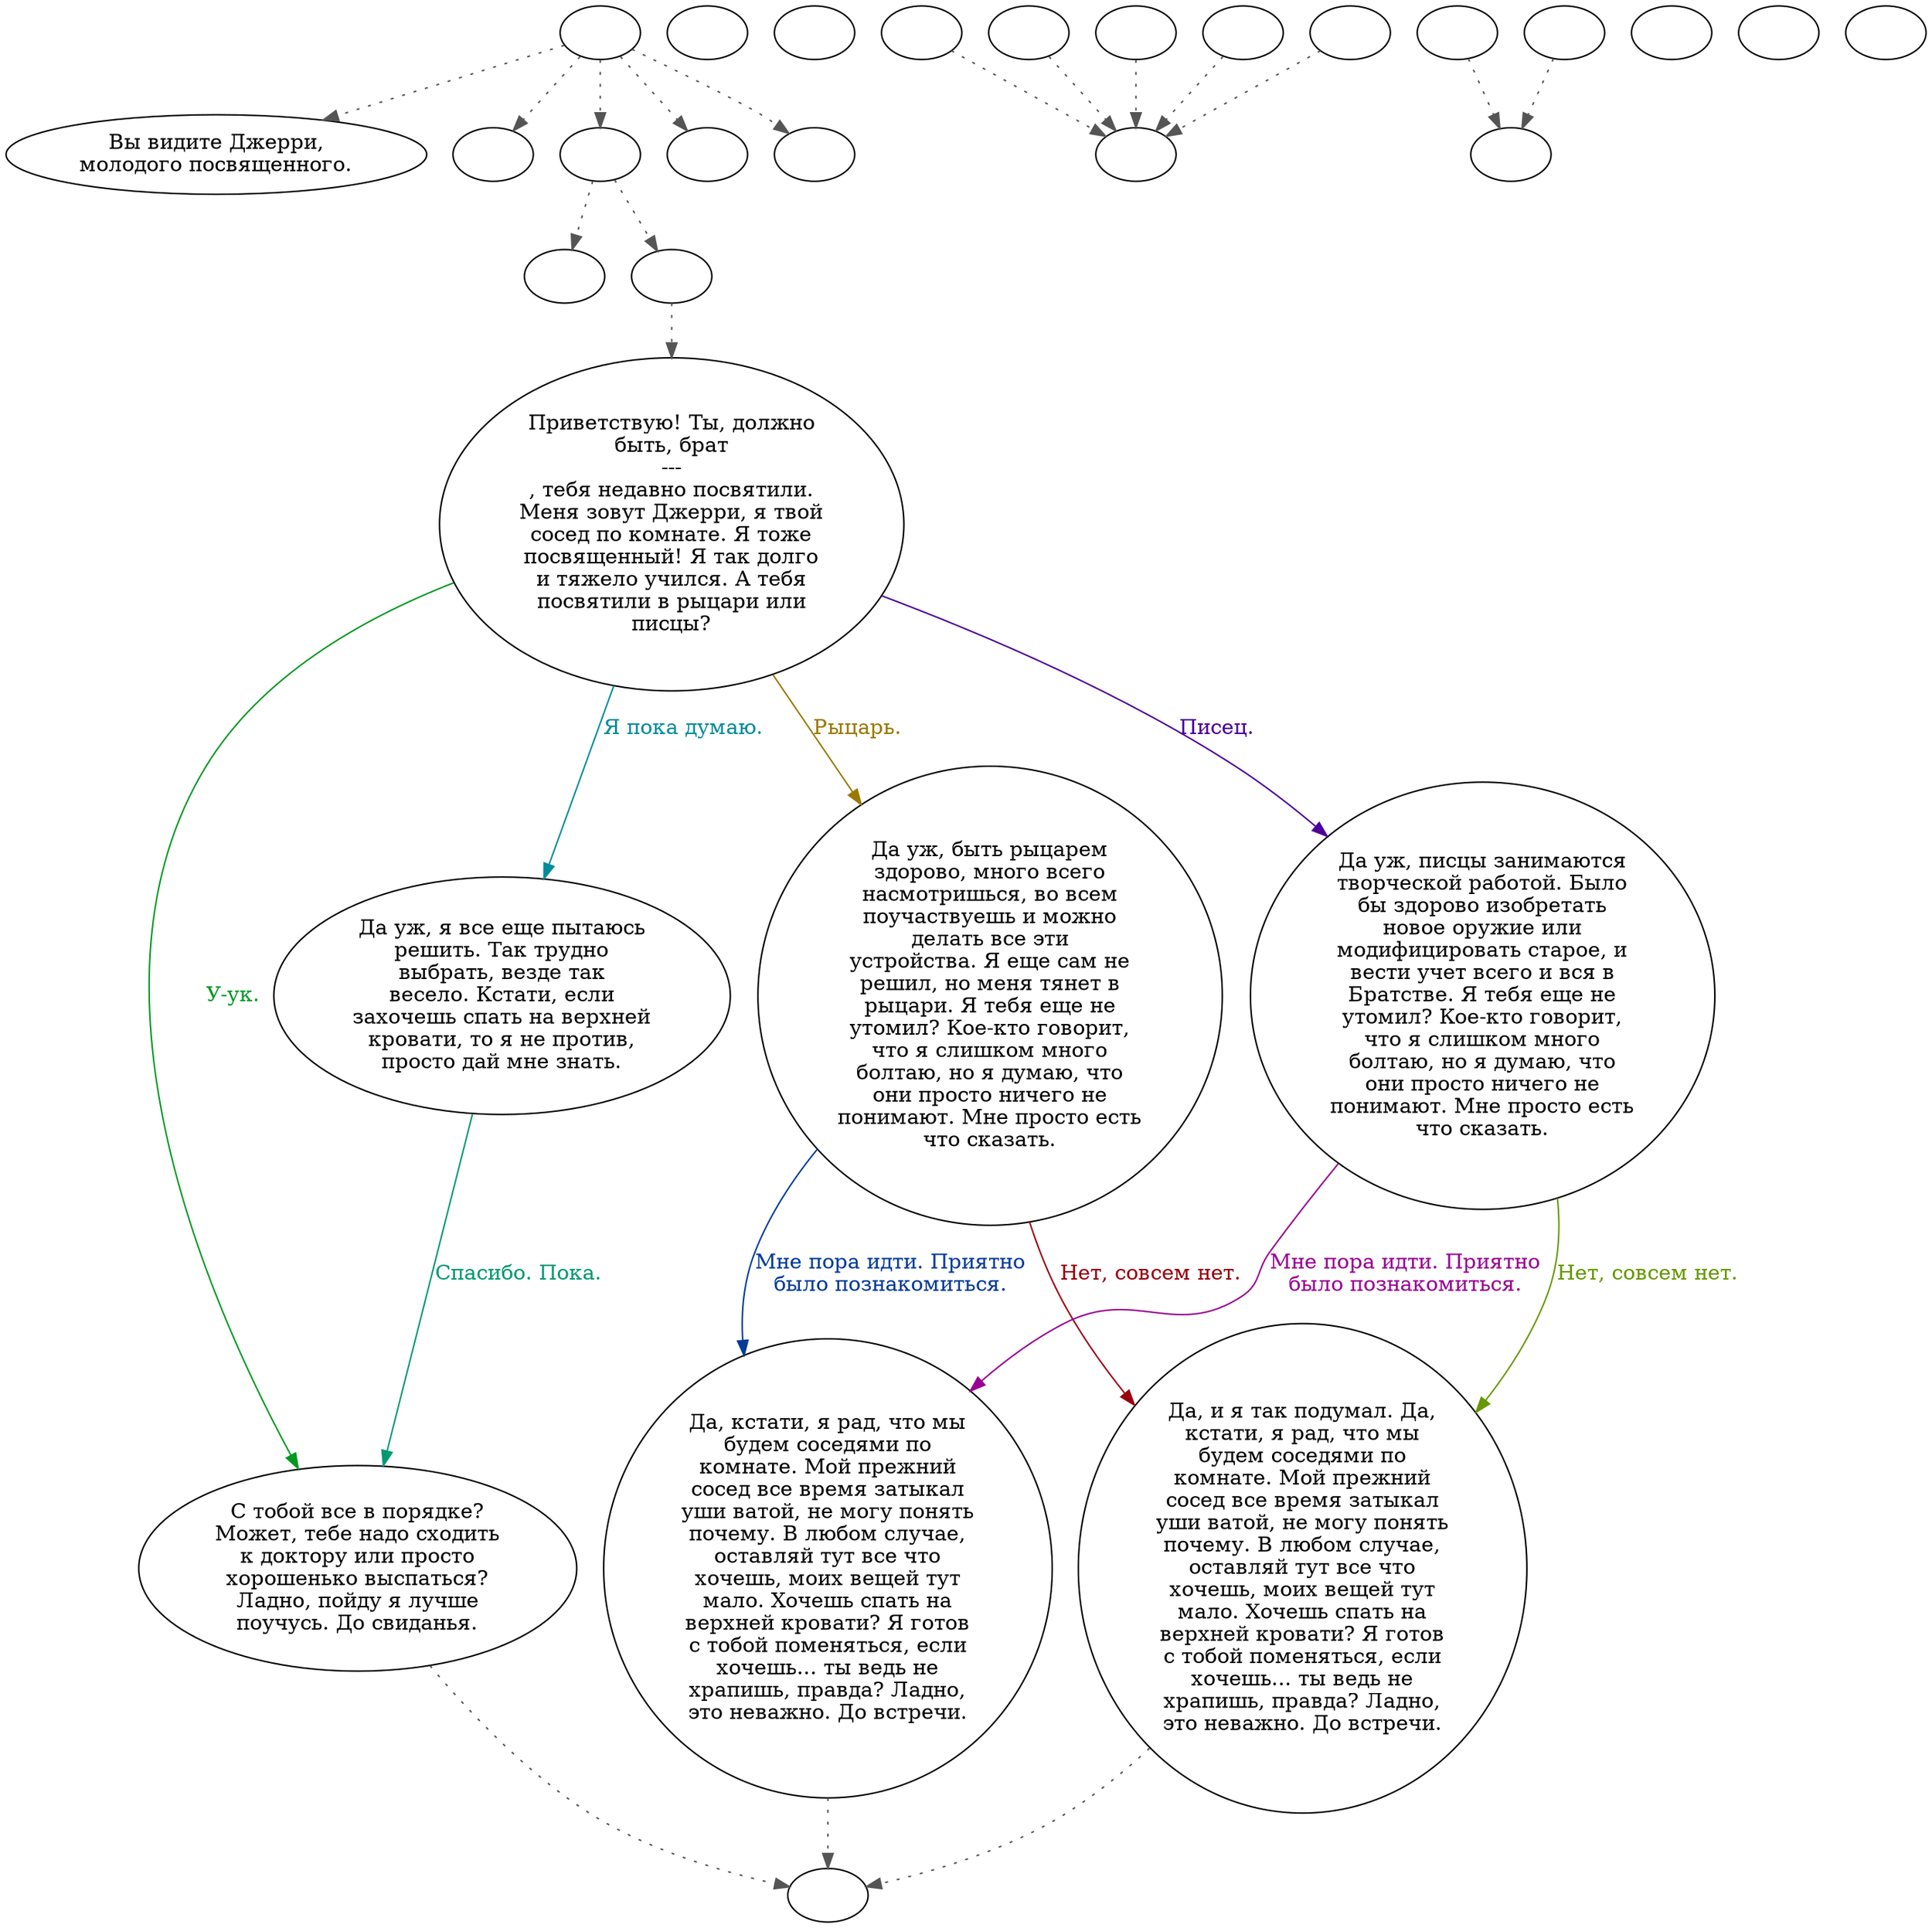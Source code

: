 digraph rd1init {
  "start" [style=filled       fillcolor="#FFFFFF"       color="#000000"]
  "start" -> "look_at_p_proc" [style=dotted color="#555555"]
  "start" -> "pickup_p_proc" [style=dotted color="#555555"]
  "start" -> "talk_p_proc" [style=dotted color="#555555"]
  "start" -> "critter_p_proc" [style=dotted color="#555555"]
  "start" -> "destroy_p_proc" [style=dotted color="#555555"]
  "start" [label=""]
  "combat" [style=filled       fillcolor="#FFFFFF"       color="#000000"]
  "combat" [label=""]
  "critter_p_proc" [style=filled       fillcolor="#FFFFFF"       color="#000000"]
  "critter_p_proc" [label=""]
  "pickup_p_proc" [style=filled       fillcolor="#FFFFFF"       color="#000000"]
  "pickup_p_proc" [label=""]
  "talk_p_proc" [style=filled       fillcolor="#FFFFFF"       color="#000000"]
  "talk_p_proc" -> "goto07" [style=dotted color="#555555"]
  "talk_p_proc" -> "do_dialog" [style=dotted color="#555555"]
  "talk_p_proc" [label=""]
  "destroy_p_proc" [style=filled       fillcolor="#FFFFFF"       color="#000000"]
  "destroy_p_proc" [label=""]
  "look_at_p_proc" [style=filled       fillcolor="#FFFFFF"       color="#000000"]
  "look_at_p_proc" [label="Вы видите Джерри,\nмолодого посвященного."]
  "goto00" [style=filled       fillcolor="#FFFFFF"       color="#000000"]
  "goto00" [label="Приветствую! Ты, должно\nбыть, брат\n---\n, тебя недавно посвятили.\nМеня зовут Джерри, я твой\nсосед по комнате. Я тоже\nпосвященный! Я так долго\nи тяжело учился. А тебя\nпосвятили в рыцари или\nписцы?"]
  "goto00" -> "goto03" [label="Я пока думаю." color="#008C99" fontcolor="#008C99"]
  "goto00" -> "goto01" [label="Рыцарь." color="#997900" fontcolor="#997900"]
  "goto00" -> "goto02" [label="Писец." color="#4C0099" fontcolor="#4C0099"]
  "goto00" -> "goto04" [label="У-ук." color="#009920" fontcolor="#009920"]
  "goto01" [style=filled       fillcolor="#FFFFFF"       color="#000000"]
  "goto01" [label="Да уж, быть рыцарем\nздорово, много всего\nнасмотришься, во всем\nпоучаствуешь и можно\nделать все эти\nустройства. Я еще сам не\nрешил, но меня тянет в\nрыцари. Я тебя еще не\nутомил? Кое-кто говорит,\nчто я слишком много\nболтаю, но я думаю, что\nони просто ничего не\nпонимают. Мне просто есть\nчто сказать."]
  "goto01" -> "goto06" [label="Нет, совсем нет." color="#99000D" fontcolor="#99000D"]
  "goto01" -> "goto05" [label="Мне пора идти. Приятно\nбыло познакомиться." color="#003A99" fontcolor="#003A99"]
  "goto02" [style=filled       fillcolor="#FFFFFF"       color="#000000"]
  "goto02" [label="Да уж, писцы занимаются\nтворческой работой. Было\nбы здорово изобретать\nновое оружие или\nмодифицировать старое, и\nвести учет всего и вся в\nБратстве. Я тебя еще не\nутомил? Кое-кто говорит,\nчто я слишком много\nболтаю, но я думаю, что\nони просто ничего не\nпонимают. Мне просто есть\nчто сказать."]
  "goto02" -> "goto06" [label="Нет, совсем нет." color="#669900" fontcolor="#669900"]
  "goto02" -> "goto05" [label="Мне пора идти. Приятно\nбыло познакомиться." color="#990093" fontcolor="#990093"]
  "goto03" [style=filled       fillcolor="#FFFFFF"       color="#000000"]
  "goto03" [label="Да уж, я все еще пытаюсь\nрешить. Так трудно\nвыбрать, везде так\nвесело. Кстати, если\nзахочешь спать на верхней\nкровати, то я не против,\nпросто дай мне знать."]
  "goto03" -> "goto04" [label="Спасибо. Пока." color="#009972" fontcolor="#009972"]
  "goto04" [style=filled       fillcolor="#FFFFFF"       color="#000000"]
  "goto04" -> "dialog_end" [style=dotted color="#555555"]
  "goto04" [label="С тобой все в порядке?\nМожет, тебе надо сходить\nк доктору или просто\nхорошенько выспаться?\nЛадно, пойду я лучше\nпоучусь. До свиданья."]
  "goto05" [style=filled       fillcolor="#FFFFFF"       color="#000000"]
  "goto05" -> "dialog_end" [style=dotted color="#555555"]
  "goto05" [label="Да, кстати, я рад, что мы\nбудем соседями по\nкомнате. Мой прежний\nсосед все время затыкал\nуши ватой, не могу понять\nпочему. В любом случае,\nоставляй тут все что\nхочешь, моих вещей тут\nмало. Хочешь спать на\nверхней кровати? Я готов\nс тобой поменяться, если\nхочешь... ты ведь не\nхрапишь, правда? Ладно,\nэто неважно. До встречи."]
  "goto06" [style=filled       fillcolor="#FFFFFF"       color="#000000"]
  "goto06" -> "dialog_end" [style=dotted color="#555555"]
  "goto06" [label="Да, и я так подумал. Да,\nкстати, я рад, что мы\nбудем соседями по\nкомнате. Мой прежний\nсосед все время затыкал\nуши ватой, не могу понять\nпочему. В любом случае,\nоставляй тут все что\nхочешь, моих вещей тут\nмало. Хочешь спать на\nверхней кровати? Я готов\nс тобой поменяться, если\nхочешь... ты ведь не\nхрапишь, правда? Ладно,\nэто неважно. До встречи."]
  "goto07" [style=filled       fillcolor="#FFFFFF"       color="#000000"]
  "goto07" [label=""]
  "gotoend" [style=filled       fillcolor="#FFFFFF"       color="#000000"]
  "gotoend" [label=""]
  "dialog_end" [style=filled       fillcolor="#FFFFFF"       color="#000000"]
  "dialog_end" [label=""]
  "do_dialog" [style=filled       fillcolor="#FFFFFF"       color="#000000"]
  "do_dialog" -> "goto00" [style=dotted color="#555555"]
  "do_dialog" [label=""]
  "get_reaction" [style=filled       fillcolor="#FFFFFF"       color="#000000"]
  "get_reaction" -> "ReactToLevel" [style=dotted color="#555555"]
  "get_reaction" [label=""]
  "ReactToLevel" [style=filled       fillcolor="#FFFFFF"       color="#000000"]
  "ReactToLevel" [label=""]
  "LevelToReact" [style=filled       fillcolor="#FFFFFF"       color="#000000"]
  "LevelToReact" [label=""]
  "UpReact" [style=filled       fillcolor="#FFFFFF"       color="#000000"]
  "UpReact" -> "ReactToLevel" [style=dotted color="#555555"]
  "UpReact" [label=""]
  "DownReact" [style=filled       fillcolor="#FFFFFF"       color="#000000"]
  "DownReact" -> "ReactToLevel" [style=dotted color="#555555"]
  "DownReact" [label=""]
  "BottomReact" [style=filled       fillcolor="#FFFFFF"       color="#000000"]
  "BottomReact" [label=""]
  "TopReact" [style=filled       fillcolor="#FFFFFF"       color="#000000"]
  "TopReact" [label=""]
  "BigUpReact" [style=filled       fillcolor="#FFFFFF"       color="#000000"]
  "BigUpReact" -> "ReactToLevel" [style=dotted color="#555555"]
  "BigUpReact" [label=""]
  "BigDownReact" [style=filled       fillcolor="#FFFFFF"       color="#000000"]
  "BigDownReact" -> "ReactToLevel" [style=dotted color="#555555"]
  "BigDownReact" [label=""]
  "UpReactLevel" [style=filled       fillcolor="#FFFFFF"       color="#000000"]
  "UpReactLevel" -> "LevelToReact" [style=dotted color="#555555"]
  "UpReactLevel" [label=""]
  "DownReactLevel" [style=filled       fillcolor="#FFFFFF"       color="#000000"]
  "DownReactLevel" -> "LevelToReact" [style=dotted color="#555555"]
  "DownReactLevel" [label=""]
  "Goodbyes" [style=filled       fillcolor="#FFFFFF"       color="#000000"]
  "Goodbyes" [label=""]
}